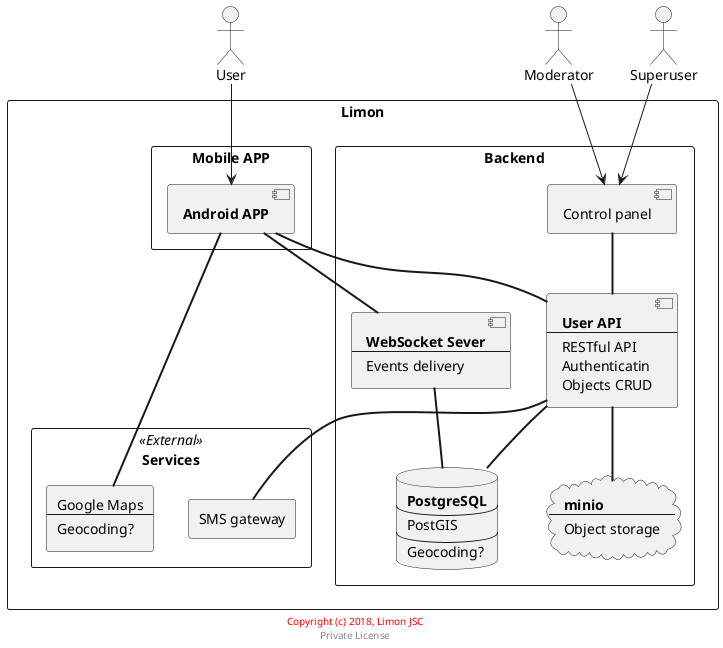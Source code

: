 @startuml
actor User
actor Moderator
actor Superuser

rectangle "Limon" {

rectangle "Mobile APP" {
    component AndroidAPP [
        **Android APP**
    ]
}

rectangle "Backend" {
    component UserAPI [
        **User API**
        ----
        RESTful API
        Authenticatin
        Objects CRUD
    ]
    component WSServer [
        **WebSocket Sever**
        ----
        Events delivery
    ]

    component AdminPanel [
        Control panel
    ]

    database PostgreSQL [
        **PostgreSQL**
        ----
        PostGIS
        ----
        Geocoding?
    ]
    cloud minio [
        **minio**
        ----
        Object storage
    ]
}

AdminPanel == UserAPI

rectangle "Services"<<External>> {
    agent GoogleMAPS [
        Google Maps
        ----
        Geocoding?
    ]
    agent SMS.ru [
        SMS gateway
    ]
}

AndroidAPP == UserAPI
AndroidAPP == WSServer
AndroidAPP == GoogleMAPS
UserAPI == PostgreSQL
UserAPI == minio
UserAPI == SMS.ru
WSServer == PostgreSQL

User --> AndroidAPP
Moderator --> AdminPanel
Superuser --> AdminPanel


}

footer
<font color=red>Copyright (c) 2018, Limon JSC</font>
Private License
endfooter

@enduml
